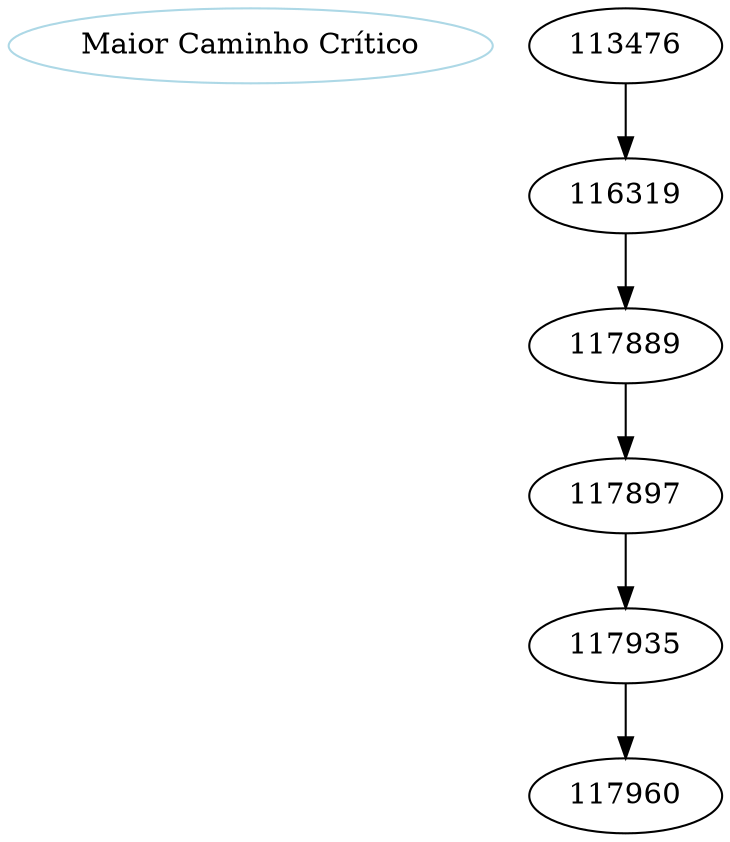 digraph CaminhoCritico {
 c [color=lightblue, label="Maior Caminho Crítico"];
"117935" -> "117960";
"117897" -> "117935";
"117889" -> "117897";
"116319" -> "117889";
"113476" -> "116319";

}